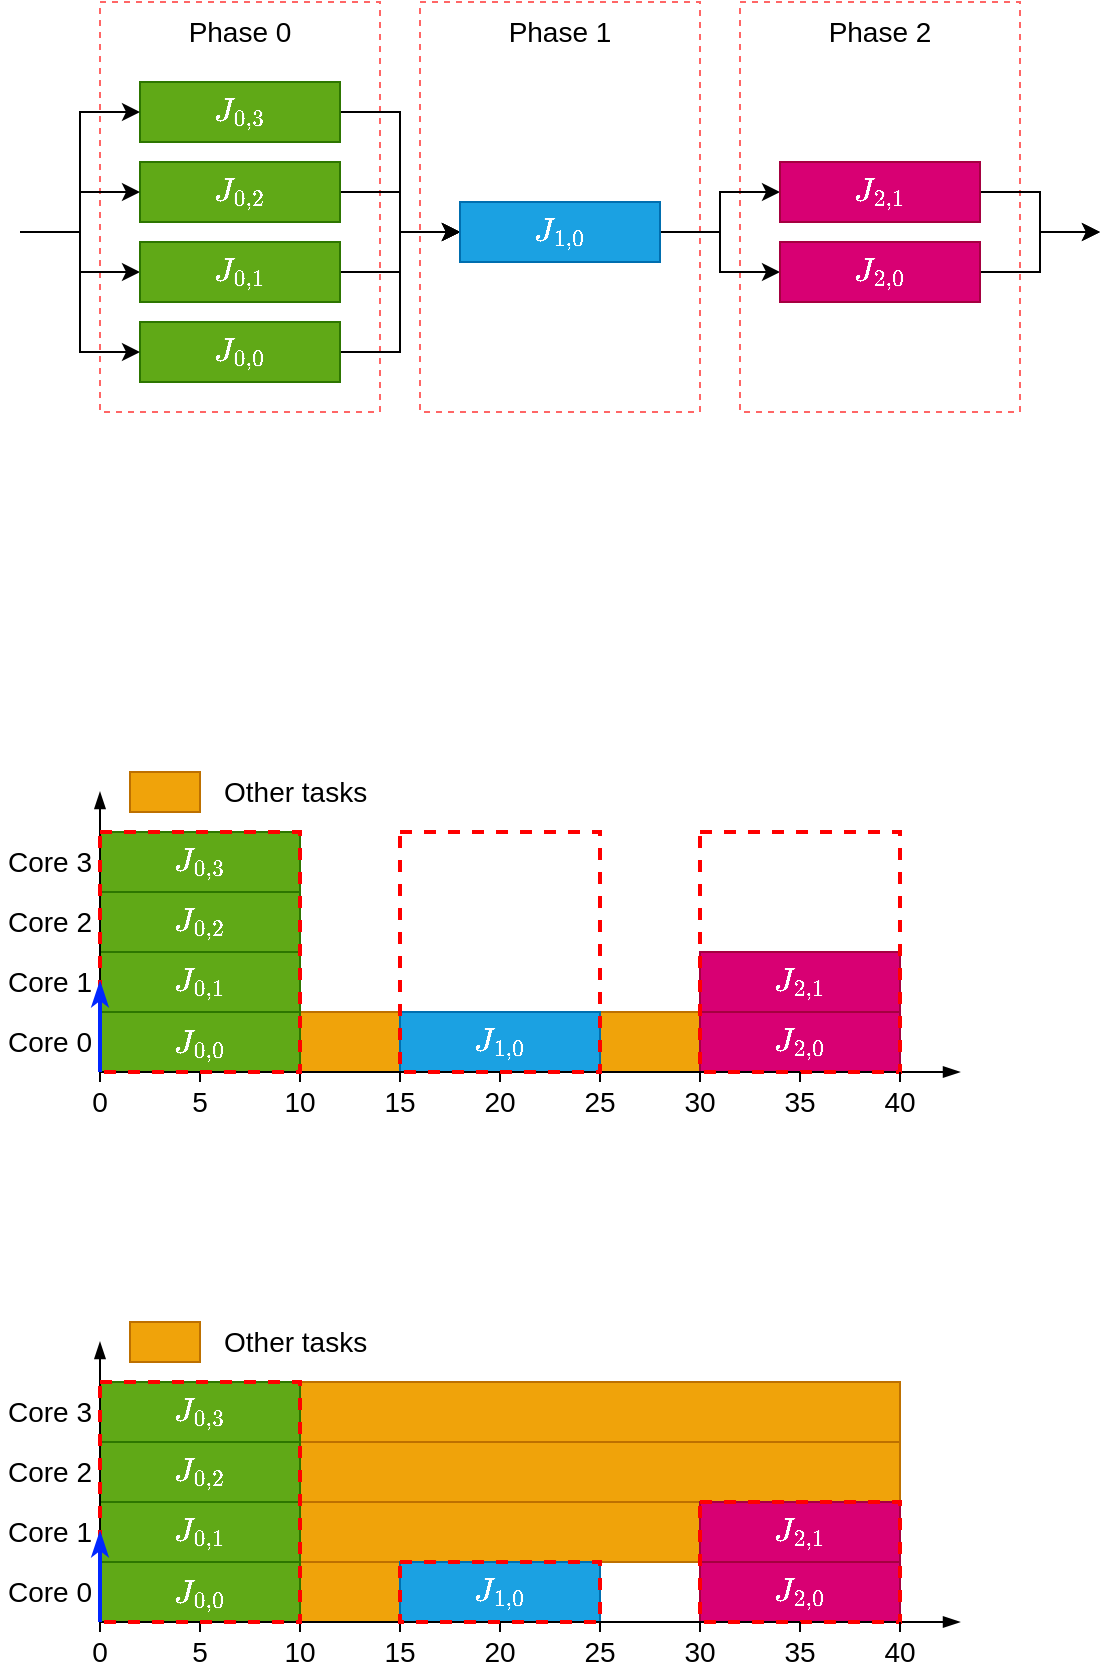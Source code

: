 <mxfile version="12.6.5" type="device"><diagram id="xW1HjvJvRXogK2bOHWA1" name="Page-1"><mxGraphModel dx="813" dy="471" grid="1" gridSize="5" guides="1" tooltips="1" connect="1" arrows="1" fold="1" page="1" pageScale="1" pageWidth="827" pageHeight="1169" math="1" shadow="0"><root><mxCell id="0"/><mxCell id="1" parent="0"/><mxCell id="7jsa1MZPSzjT0Qlmyjnx-113" value="" style="rounded=0;whiteSpace=wrap;html=1;align=center;fillColor=#f0a30a;strokeColor=#BD7000;fontColor=#ffffff;" vertex="1" parent="1"><mxGeometry x="260" y="835" width="300" height="30" as="geometry"/></mxCell><mxCell id="7jsa1MZPSzjT0Qlmyjnx-112" value="" style="rounded=0;whiteSpace=wrap;html=1;align=center;fillColor=#f0a30a;strokeColor=#BD7000;fontColor=#ffffff;" vertex="1" parent="1"><mxGeometry x="260" y="895" width="200" height="30" as="geometry"/></mxCell><mxCell id="7jsa1MZPSzjT0Qlmyjnx-44" value="" style="rounded=0;whiteSpace=wrap;html=1;align=center;fillColor=#f0a30a;strokeColor=#BD7000;fontColor=#ffffff;" vertex="1" parent="1"><mxGeometry x="260" y="650" width="50" height="30" as="geometry"/></mxCell><mxCell id="7jsa1MZPSzjT0Qlmyjnx-51" value="" style="rounded=0;whiteSpace=wrap;html=1;align=center;fillColor=#f0a30a;strokeColor=#BD7000;fontColor=#ffffff;" vertex="1" parent="1"><mxGeometry x="410" y="650" width="50" height="30" as="geometry"/></mxCell><mxCell id="7jsa1MZPSzjT0Qlmyjnx-36" value="" style="rounded=0;whiteSpace=wrap;html=1;align=center;fillColor=#60a917;strokeColor=#2D7600;fontColor=#ffffff;" vertex="1" parent="1"><mxGeometry x="160" y="590" width="100" height="30" as="geometry"/></mxCell><mxCell id="7jsa1MZPSzjT0Qlmyjnx-37" value="" style="rounded=0;whiteSpace=wrap;html=1;align=center;fillColor=#60a917;strokeColor=#2D7600;fontColor=#ffffff;" vertex="1" parent="1"><mxGeometry x="160" y="560" width="100" height="30" as="geometry"/></mxCell><mxCell id="7jsa1MZPSzjT0Qlmyjnx-35" value="" style="rounded=0;whiteSpace=wrap;html=1;fontColor=#FFFFFF;fillColor=none;dashed=1;strokeColor=#FF6666;" vertex="1" parent="1"><mxGeometry x="480" y="145" width="140" height="205" as="geometry"/></mxCell><mxCell id="7jsa1MZPSzjT0Qlmyjnx-34" value="" style="rounded=0;whiteSpace=wrap;html=1;fontColor=#FFFFFF;fillColor=none;dashed=1;strokeColor=#FF6666;" vertex="1" parent="1"><mxGeometry x="320" y="145" width="140" height="205" as="geometry"/></mxCell><mxCell id="7jsa1MZPSzjT0Qlmyjnx-33" value="" style="rounded=0;whiteSpace=wrap;html=1;fontColor=#FFFFFF;fillColor=none;dashed=1;strokeColor=#FF6666;" vertex="1" parent="1"><mxGeometry x="160" y="145" width="140" height="205" as="geometry"/></mxCell><mxCell id="H2lRXq-8TjMZ1R84Y-Bk-118" value="" style="rounded=0;whiteSpace=wrap;html=1;align=center;fillColor=#60a917;strokeColor=#2D7600;fontColor=#ffffff;" parent="1" vertex="1"><mxGeometry x="160" y="620" width="100" height="30" as="geometry"/></mxCell><mxCell id="H2lRXq-8TjMZ1R84Y-Bk-121" value="" style="rounded=0;whiteSpace=wrap;html=1;align=center;fillColor=#60a917;strokeColor=#2D7600;fontColor=#ffffff;" parent="1" vertex="1"><mxGeometry x="160" y="650" width="100" height="30" as="geometry"/></mxCell><mxCell id="H2lRXq-8TjMZ1R84Y-Bk-123" value="" style="endArrow=blockThin;html=1;strokeColor=#000000;endFill=1;exitX=0.5;exitY=0;exitDx=0;exitDy=0;" parent="1" source="H2lRXq-8TjMZ1R84Y-Bk-124" edge="1"><mxGeometry width="50" height="50" relative="1" as="geometry"><mxPoint x="160" y="650" as="sourcePoint"/><mxPoint x="160" y="540" as="targetPoint"/></mxGeometry></mxCell><mxCell id="H2lRXq-8TjMZ1R84Y-Bk-124" value="&lt;div style=&quot;font-size: 14px;&quot;&gt;0&lt;/div&gt;" style="text;html=1;strokeColor=none;fillColor=none;align=center;verticalAlign=middle;whiteSpace=wrap;rounded=0;fontSize=14;" parent="1" vertex="1"><mxGeometry x="150" y="685" width="20" height="20" as="geometry"/></mxCell><mxCell id="H2lRXq-8TjMZ1R84Y-Bk-125" value="5" style="text;html=1;strokeColor=none;fillColor=none;align=center;verticalAlign=middle;whiteSpace=wrap;rounded=0;fontSize=14;" parent="1" vertex="1"><mxGeometry x="200" y="685" width="20" height="20" as="geometry"/></mxCell><mxCell id="H2lRXq-8TjMZ1R84Y-Bk-126" value="10" style="text;html=1;strokeColor=none;fillColor=none;align=center;verticalAlign=middle;whiteSpace=wrap;rounded=0;fontSize=14;" parent="1" vertex="1"><mxGeometry x="250" y="685" width="20" height="20" as="geometry"/></mxCell><mxCell id="H2lRXq-8TjMZ1R84Y-Bk-127" value="15" style="text;html=1;strokeColor=none;fillColor=none;align=center;verticalAlign=middle;whiteSpace=wrap;rounded=0;fontSize=14;" parent="1" vertex="1"><mxGeometry x="300" y="685" width="20" height="20" as="geometry"/></mxCell><mxCell id="H2lRXq-8TjMZ1R84Y-Bk-128" value="20" style="text;html=1;strokeColor=none;fillColor=none;align=center;verticalAlign=middle;whiteSpace=wrap;rounded=0;fontSize=14;" parent="1" vertex="1"><mxGeometry x="350" y="685" width="20" height="20" as="geometry"/></mxCell><mxCell id="H2lRXq-8TjMZ1R84Y-Bk-130" value="Core 0" style="text;html=1;strokeColor=none;fillColor=none;align=center;verticalAlign=middle;whiteSpace=wrap;rounded=0;fontSize=14;fontColor=#000000;" parent="1" vertex="1"><mxGeometry x="110" y="655" width="50" height="20" as="geometry"/></mxCell><mxCell id="H2lRXq-8TjMZ1R84Y-Bk-131" value="Core 1" style="text;html=1;strokeColor=none;fillColor=none;align=center;verticalAlign=middle;whiteSpace=wrap;rounded=0;fontSize=14;fontColor=#000000;" parent="1" vertex="1"><mxGeometry x="110" y="625" width="50" height="20" as="geometry"/></mxCell><mxCell id="H2lRXq-8TjMZ1R84Y-Bk-134" value="" style="endArrow=none;html=1;" parent="1" source="H2lRXq-8TjMZ1R84Y-Bk-135" edge="1"><mxGeometry width="50" height="50" relative="1" as="geometry"><mxPoint x="410" y="710" as="sourcePoint"/><mxPoint x="410" y="680" as="targetPoint"/></mxGeometry></mxCell><mxCell id="H2lRXq-8TjMZ1R84Y-Bk-135" value="25" style="text;html=1;strokeColor=none;fillColor=none;align=center;verticalAlign=middle;whiteSpace=wrap;rounded=0;fontSize=14;" parent="1" vertex="1"><mxGeometry x="400" y="685" width="20" height="20" as="geometry"/></mxCell><mxCell id="H2lRXq-8TjMZ1R84Y-Bk-136" value="" style="endArrow=none;html=1;exitX=0.5;exitY=0;exitDx=0;exitDy=0;" parent="1" source="H2lRXq-8TjMZ1R84Y-Bk-135" edge="1"><mxGeometry width="50" height="50" relative="1" as="geometry"><mxPoint x="410" y="710" as="sourcePoint"/><mxPoint x="410" y="680" as="targetPoint"/></mxGeometry></mxCell><mxCell id="H2lRXq-8TjMZ1R84Y-Bk-137" value="" style="endArrow=none;html=1;exitX=0.5;exitY=0;exitDx=0;exitDy=0;" parent="1" source="H2lRXq-8TjMZ1R84Y-Bk-128" edge="1"><mxGeometry width="50" height="50" relative="1" as="geometry"><mxPoint x="415" y="690" as="sourcePoint"/><mxPoint x="360" y="680" as="targetPoint"/></mxGeometry></mxCell><mxCell id="H2lRXq-8TjMZ1R84Y-Bk-138" value="" style="endArrow=none;html=1;exitX=0.5;exitY=0;exitDx=0;exitDy=0;" parent="1" source="H2lRXq-8TjMZ1R84Y-Bk-127" edge="1"><mxGeometry width="50" height="50" relative="1" as="geometry"><mxPoint x="420" y="695" as="sourcePoint"/><mxPoint x="310.0" y="680" as="targetPoint"/></mxGeometry></mxCell><mxCell id="H2lRXq-8TjMZ1R84Y-Bk-139" value="" style="endArrow=none;html=1;exitX=0.5;exitY=0;exitDx=0;exitDy=0;" parent="1" source="H2lRXq-8TjMZ1R84Y-Bk-126" edge="1"><mxGeometry width="50" height="50" relative="1" as="geometry"><mxPoint x="315" y="690" as="sourcePoint"/><mxPoint x="260" y="680" as="targetPoint"/></mxGeometry></mxCell><mxCell id="H2lRXq-8TjMZ1R84Y-Bk-140" value="" style="endArrow=none;html=1;exitX=0.5;exitY=0;exitDx=0;exitDy=0;" parent="1" source="H2lRXq-8TjMZ1R84Y-Bk-125" edge="1"><mxGeometry width="50" height="50" relative="1" as="geometry"><mxPoint x="320" y="695" as="sourcePoint"/><mxPoint x="210" y="680" as="targetPoint"/></mxGeometry></mxCell><mxCell id="H2lRXq-8TjMZ1R84Y-Bk-149" value="" style="endArrow=none;html=1;" parent="1" source="H2lRXq-8TjMZ1R84Y-Bk-150" edge="1"><mxGeometry width="50" height="50" relative="1" as="geometry"><mxPoint x="460" y="710" as="sourcePoint"/><mxPoint x="460" y="680" as="targetPoint"/></mxGeometry></mxCell><mxCell id="H2lRXq-8TjMZ1R84Y-Bk-150" value="30" style="text;html=1;strokeColor=none;fillColor=none;align=center;verticalAlign=middle;whiteSpace=wrap;rounded=0;fontSize=14;" parent="1" vertex="1"><mxGeometry x="450" y="685" width="20" height="20" as="geometry"/></mxCell><mxCell id="qFGKZNAYmPmx-F1GtHhx-10" value="" style="rounded=0;whiteSpace=wrap;html=1;align=center;fillColor=#f0a30a;strokeColor=#BD7000;fontColor=#ffffff;" parent="1" vertex="1"><mxGeometry x="175" y="530" width="35" height="20" as="geometry"/></mxCell><mxCell id="qFGKZNAYmPmx-F1GtHhx-11" value="Other tasks" style="text;html=1;strokeColor=none;fillColor=none;align=left;verticalAlign=middle;whiteSpace=wrap;rounded=0;fontSize=14;fontColor=#000000;" parent="1" vertex="1"><mxGeometry x="220" y="530" width="80" height="20" as="geometry"/></mxCell><mxCell id="7jsa1MZPSzjT0Qlmyjnx-11" style="edgeStyle=orthogonalEdgeStyle;rounded=0;orthogonalLoop=1;jettySize=auto;html=1;exitX=1;exitY=0.5;exitDx=0;exitDy=0;entryX=0;entryY=0.5;entryDx=0;entryDy=0;" edge="1" parent="1" source="7jsa1MZPSzjT0Qlmyjnx-1" target="7jsa1MZPSzjT0Qlmyjnx-5"><mxGeometry relative="1" as="geometry"/></mxCell><mxCell id="7jsa1MZPSzjT0Qlmyjnx-1" value="" style="rounded=0;whiteSpace=wrap;html=1;align=center;fillColor=#60a917;strokeColor=#2D7600;fontColor=#ffffff;" vertex="1" parent="1"><mxGeometry x="180" y="185" width="100" height="30" as="geometry"/></mxCell><mxCell id="7jsa1MZPSzjT0Qlmyjnx-8" style="edgeStyle=orthogonalEdgeStyle;rounded=0;orthogonalLoop=1;jettySize=auto;html=1;exitX=1;exitY=0.5;exitDx=0;exitDy=0;" edge="1" parent="1" source="7jsa1MZPSzjT0Qlmyjnx-2" target="7jsa1MZPSzjT0Qlmyjnx-5"><mxGeometry relative="1" as="geometry"/></mxCell><mxCell id="7jsa1MZPSzjT0Qlmyjnx-2" value="" style="rounded=0;whiteSpace=wrap;html=1;align=center;fillColor=#60a917;strokeColor=#2D7600;fontColor=#ffffff;" vertex="1" parent="1"><mxGeometry x="180" y="225" width="100" height="30" as="geometry"/></mxCell><mxCell id="7jsa1MZPSzjT0Qlmyjnx-9" style="edgeStyle=orthogonalEdgeStyle;rounded=0;orthogonalLoop=1;jettySize=auto;html=1;exitX=1;exitY=0.5;exitDx=0;exitDy=0;entryX=0;entryY=0.5;entryDx=0;entryDy=0;" edge="1" parent="1" source="7jsa1MZPSzjT0Qlmyjnx-3" target="7jsa1MZPSzjT0Qlmyjnx-5"><mxGeometry relative="1" as="geometry"/></mxCell><mxCell id="7jsa1MZPSzjT0Qlmyjnx-17" style="edgeStyle=orthogonalEdgeStyle;rounded=0;orthogonalLoop=1;jettySize=auto;html=1;exitX=0;exitY=0.5;exitDx=0;exitDy=0;startArrow=classic;startFill=1;endArrow=none;endFill=0;" edge="1" parent="1" source="7jsa1MZPSzjT0Qlmyjnx-3"><mxGeometry relative="1" as="geometry"><mxPoint x="120" y="260" as="targetPoint"/><Array as="points"><mxPoint x="150" y="280"/><mxPoint x="150" y="260"/></Array></mxGeometry></mxCell><mxCell id="7jsa1MZPSzjT0Qlmyjnx-3" value="" style="rounded=0;whiteSpace=wrap;html=1;align=center;fillColor=#60a917;strokeColor=#2D7600;fontColor=#ffffff;" vertex="1" parent="1"><mxGeometry x="180" y="265" width="100" height="30" as="geometry"/></mxCell><mxCell id="7jsa1MZPSzjT0Qlmyjnx-10" style="edgeStyle=orthogonalEdgeStyle;rounded=0;orthogonalLoop=1;jettySize=auto;html=1;exitX=1;exitY=0.5;exitDx=0;exitDy=0;entryX=0;entryY=0.5;entryDx=0;entryDy=0;" edge="1" parent="1" source="7jsa1MZPSzjT0Qlmyjnx-4" target="7jsa1MZPSzjT0Qlmyjnx-5"><mxGeometry relative="1" as="geometry"/></mxCell><mxCell id="7jsa1MZPSzjT0Qlmyjnx-4" value="" style="rounded=0;whiteSpace=wrap;html=1;align=center;fillColor=#60a917;strokeColor=#2D7600;fontColor=#ffffff;" vertex="1" parent="1"><mxGeometry x="180" y="305" width="100" height="30" as="geometry"/></mxCell><mxCell id="7jsa1MZPSzjT0Qlmyjnx-12" style="edgeStyle=orthogonalEdgeStyle;rounded=0;orthogonalLoop=1;jettySize=auto;html=1;exitX=1;exitY=0.5;exitDx=0;exitDy=0;" edge="1" parent="1" source="7jsa1MZPSzjT0Qlmyjnx-5" target="7jsa1MZPSzjT0Qlmyjnx-6"><mxGeometry relative="1" as="geometry"/></mxCell><mxCell id="7jsa1MZPSzjT0Qlmyjnx-13" style="edgeStyle=orthogonalEdgeStyle;rounded=0;orthogonalLoop=1;jettySize=auto;html=1;exitX=1;exitY=0.5;exitDx=0;exitDy=0;" edge="1" parent="1" source="7jsa1MZPSzjT0Qlmyjnx-5" target="7jsa1MZPSzjT0Qlmyjnx-7"><mxGeometry relative="1" as="geometry"/></mxCell><mxCell id="7jsa1MZPSzjT0Qlmyjnx-5" value="" style="rounded=0;whiteSpace=wrap;html=1;align=center;fillColor=#1ba1e2;strokeColor=#006EAF;fontColor=#ffffff;" vertex="1" parent="1"><mxGeometry x="340" y="245" width="100" height="30" as="geometry"/></mxCell><mxCell id="7jsa1MZPSzjT0Qlmyjnx-14" style="edgeStyle=orthogonalEdgeStyle;rounded=0;orthogonalLoop=1;jettySize=auto;html=1;exitX=1;exitY=0.5;exitDx=0;exitDy=0;" edge="1" parent="1" source="7jsa1MZPSzjT0Qlmyjnx-6"><mxGeometry relative="1" as="geometry"><mxPoint x="660" y="260" as="targetPoint"/><Array as="points"><mxPoint x="630" y="240"/><mxPoint x="630" y="260"/></Array></mxGeometry></mxCell><mxCell id="7jsa1MZPSzjT0Qlmyjnx-6" value="" style="rounded=0;whiteSpace=wrap;html=1;align=center;fillColor=#d80073;strokeColor=#A50040;fontColor=#ffffff;" vertex="1" parent="1"><mxGeometry x="500" y="225" width="100" height="30" as="geometry"/></mxCell><mxCell id="7jsa1MZPSzjT0Qlmyjnx-16" style="edgeStyle=orthogonalEdgeStyle;rounded=0;orthogonalLoop=1;jettySize=auto;html=1;exitX=1;exitY=0.5;exitDx=0;exitDy=0;" edge="1" parent="1" source="7jsa1MZPSzjT0Qlmyjnx-7"><mxGeometry relative="1" as="geometry"><mxPoint x="660" y="260" as="targetPoint"/><Array as="points"><mxPoint x="630" y="280"/><mxPoint x="630" y="260"/></Array></mxGeometry></mxCell><mxCell id="7jsa1MZPSzjT0Qlmyjnx-7" value="" style="rounded=0;whiteSpace=wrap;html=1;align=center;fillColor=#d80073;strokeColor=#A50040;fontColor=#ffffff;" vertex="1" parent="1"><mxGeometry x="500" y="265" width="100" height="30" as="geometry"/></mxCell><mxCell id="7jsa1MZPSzjT0Qlmyjnx-18" style="edgeStyle=orthogonalEdgeStyle;rounded=0;orthogonalLoop=1;jettySize=auto;html=1;exitX=0;exitY=0.5;exitDx=0;exitDy=0;startArrow=classic;startFill=1;endArrow=none;endFill=0;" edge="1" parent="1"><mxGeometry relative="1" as="geometry"><mxPoint x="120" y="260" as="targetPoint"/><mxPoint x="180" y="320" as="sourcePoint"/><Array as="points"><mxPoint x="150" y="320"/><mxPoint x="150" y="260"/></Array></mxGeometry></mxCell><mxCell id="7jsa1MZPSzjT0Qlmyjnx-19" style="edgeStyle=orthogonalEdgeStyle;rounded=0;orthogonalLoop=1;jettySize=auto;html=1;exitX=0;exitY=0.5;exitDx=0;exitDy=0;startArrow=classic;startFill=1;endArrow=none;endFill=0;" edge="1" parent="1"><mxGeometry relative="1" as="geometry"><mxPoint x="120" y="260" as="targetPoint"/><mxPoint x="180" y="240" as="sourcePoint"/><Array as="points"><mxPoint x="150" y="240"/><mxPoint x="150" y="260"/></Array></mxGeometry></mxCell><mxCell id="7jsa1MZPSzjT0Qlmyjnx-20" style="edgeStyle=orthogonalEdgeStyle;rounded=0;orthogonalLoop=1;jettySize=auto;html=1;exitX=0;exitY=0.5;exitDx=0;exitDy=0;startArrow=classic;startFill=1;endArrow=none;endFill=0;" edge="1" parent="1"><mxGeometry relative="1" as="geometry"><mxPoint x="120" y="260" as="targetPoint"/><mxPoint x="180" y="200" as="sourcePoint"/><Array as="points"><mxPoint x="150" y="200"/><mxPoint x="150" y="260"/></Array></mxGeometry></mxCell><mxCell id="7jsa1MZPSzjT0Qlmyjnx-21" value="$$J_{0,0}$$" style="text;html=1;strokeColor=none;fillColor=none;align=center;verticalAlign=middle;whiteSpace=wrap;rounded=0;fontSize=14;fontColor=#FFFFFF;" vertex="1" parent="1"><mxGeometry x="195" y="310" width="70" height="20" as="geometry"/></mxCell><mxCell id="7jsa1MZPSzjT0Qlmyjnx-22" value="$$J_{0,1}$$" style="text;html=1;strokeColor=none;fillColor=none;align=center;verticalAlign=middle;whiteSpace=wrap;rounded=0;fontSize=14;fontColor=#FFFFFF;" vertex="1" parent="1"><mxGeometry x="195" y="270" width="70" height="20" as="geometry"/></mxCell><mxCell id="7jsa1MZPSzjT0Qlmyjnx-23" value="$$J_{0,2}$$" style="text;html=1;strokeColor=none;fillColor=none;align=center;verticalAlign=middle;whiteSpace=wrap;rounded=0;fontSize=14;fontColor=#FFFFFF;" vertex="1" parent="1"><mxGeometry x="195" y="230" width="70" height="20" as="geometry"/></mxCell><mxCell id="7jsa1MZPSzjT0Qlmyjnx-24" value="$$J_{0,3}$$" style="text;html=1;strokeColor=none;fillColor=none;align=center;verticalAlign=middle;whiteSpace=wrap;rounded=0;fontSize=14;fontColor=#FFFFFF;" vertex="1" parent="1"><mxGeometry x="195" y="190" width="70" height="20" as="geometry"/></mxCell><mxCell id="7jsa1MZPSzjT0Qlmyjnx-25" value="$$J_{1,0}$$" style="text;html=1;strokeColor=none;fillColor=none;align=center;verticalAlign=middle;whiteSpace=wrap;rounded=0;fontSize=14;fontColor=#FFFFFF;" vertex="1" parent="1"><mxGeometry x="355" y="250" width="70" height="20" as="geometry"/></mxCell><mxCell id="7jsa1MZPSzjT0Qlmyjnx-26" value="$$J_{2,0}$$" style="text;html=1;strokeColor=none;fillColor=none;align=center;verticalAlign=middle;whiteSpace=wrap;rounded=0;fontSize=14;fontColor=#FFFFFF;" vertex="1" parent="1"><mxGeometry x="515" y="270" width="70" height="20" as="geometry"/></mxCell><mxCell id="7jsa1MZPSzjT0Qlmyjnx-27" value="$$J_{2,1}$$" style="text;html=1;strokeColor=none;fillColor=none;align=center;verticalAlign=middle;whiteSpace=wrap;rounded=0;fontSize=14;fontColor=#FFFFFF;" vertex="1" parent="1"><mxGeometry x="515" y="230" width="70" height="20" as="geometry"/></mxCell><mxCell id="7jsa1MZPSzjT0Qlmyjnx-28" value="Phase 0" style="text;html=1;strokeColor=none;fillColor=none;align=center;verticalAlign=middle;whiteSpace=wrap;rounded=0;fontSize=14;fontColor=#000000;" vertex="1" parent="1"><mxGeometry x="195" y="150" width="70" height="20" as="geometry"/></mxCell><mxCell id="7jsa1MZPSzjT0Qlmyjnx-30" value="Phase 1" style="text;html=1;strokeColor=none;fillColor=none;align=center;verticalAlign=middle;whiteSpace=wrap;rounded=0;fontSize=14;fontColor=#000000;" vertex="1" parent="1"><mxGeometry x="355" y="150" width="70" height="20" as="geometry"/></mxCell><mxCell id="7jsa1MZPSzjT0Qlmyjnx-31" value="Phase 2" style="text;html=1;strokeColor=none;fillColor=none;align=center;verticalAlign=middle;whiteSpace=wrap;rounded=0;fontSize=14;fontColor=#000000;" vertex="1" parent="1"><mxGeometry x="515" y="150" width="70" height="20" as="geometry"/></mxCell><mxCell id="7jsa1MZPSzjT0Qlmyjnx-38" value="Core 2" style="text;html=1;strokeColor=none;fillColor=none;align=center;verticalAlign=middle;whiteSpace=wrap;rounded=0;fontSize=14;fontColor=#000000;" vertex="1" parent="1"><mxGeometry x="110" y="595" width="50" height="20" as="geometry"/></mxCell><mxCell id="7jsa1MZPSzjT0Qlmyjnx-39" value="Core 3" style="text;html=1;strokeColor=none;fillColor=none;align=center;verticalAlign=middle;whiteSpace=wrap;rounded=0;fontSize=14;fontColor=#000000;" vertex="1" parent="1"><mxGeometry x="110" y="565" width="50" height="20" as="geometry"/></mxCell><mxCell id="7jsa1MZPSzjT0Qlmyjnx-40" value="$$J_{0,0}$$" style="text;html=1;strokeColor=none;fillColor=none;align=center;verticalAlign=middle;whiteSpace=wrap;rounded=0;fontSize=14;fontColor=#FFFFFF;" vertex="1" parent="1"><mxGeometry x="175" y="655.86" width="70" height="20" as="geometry"/></mxCell><mxCell id="7jsa1MZPSzjT0Qlmyjnx-41" value="$$J_{0,1}$$" style="text;html=1;strokeColor=none;fillColor=none;align=center;verticalAlign=middle;whiteSpace=wrap;rounded=0;fontSize=14;fontColor=#FFFFFF;" vertex="1" parent="1"><mxGeometry x="175" y="625" width="70" height="20" as="geometry"/></mxCell><mxCell id="7jsa1MZPSzjT0Qlmyjnx-42" value="$$J_{0,2}$$" style="text;html=1;strokeColor=none;fillColor=none;align=center;verticalAlign=middle;whiteSpace=wrap;rounded=0;fontSize=14;fontColor=#FFFFFF;" vertex="1" parent="1"><mxGeometry x="175" y="595" width="70" height="20" as="geometry"/></mxCell><mxCell id="7jsa1MZPSzjT0Qlmyjnx-43" value="$$J_{0,3}$$" style="text;html=1;strokeColor=none;fillColor=none;align=center;verticalAlign=middle;whiteSpace=wrap;rounded=0;fontSize=14;fontColor=#FFFFFF;" vertex="1" parent="1"><mxGeometry x="175" y="565" width="70" height="20" as="geometry"/></mxCell><mxCell id="7jsa1MZPSzjT0Qlmyjnx-45" value="" style="rounded=0;whiteSpace=wrap;html=1;align=center;fillColor=#1ba1e2;strokeColor=#006EAF;fontColor=#ffffff;" vertex="1" parent="1"><mxGeometry x="310" y="650" width="100" height="30" as="geometry"/></mxCell><mxCell id="7jsa1MZPSzjT0Qlmyjnx-46" value="$$J_{1,0}$$" style="text;html=1;strokeColor=none;fillColor=none;align=center;verticalAlign=middle;whiteSpace=wrap;rounded=0;fontSize=14;fontColor=#FFFFFF;" vertex="1" parent="1"><mxGeometry x="325" y="655" width="70" height="20" as="geometry"/></mxCell><mxCell id="7jsa1MZPSzjT0Qlmyjnx-52" value="" style="rounded=0;whiteSpace=wrap;html=1;align=center;fillColor=#d80073;strokeColor=#A50040;fontColor=#ffffff;" vertex="1" parent="1"><mxGeometry x="460" y="620" width="100" height="30" as="geometry"/></mxCell><mxCell id="7jsa1MZPSzjT0Qlmyjnx-53" value="" style="rounded=0;whiteSpace=wrap;html=1;align=center;fillColor=#d80073;strokeColor=#A50040;fontColor=#ffffff;" vertex="1" parent="1"><mxGeometry x="460" y="650" width="100" height="30" as="geometry"/></mxCell><mxCell id="7jsa1MZPSzjT0Qlmyjnx-54" value="$$J_{2,0}$$" style="text;html=1;strokeColor=none;fillColor=none;align=center;verticalAlign=middle;whiteSpace=wrap;rounded=0;fontSize=14;fontColor=#FFFFFF;" vertex="1" parent="1"><mxGeometry x="475" y="655" width="70" height="20" as="geometry"/></mxCell><mxCell id="7jsa1MZPSzjT0Qlmyjnx-55" value="$$J_{2,1}$$" style="text;html=1;strokeColor=none;fillColor=none;align=center;verticalAlign=middle;whiteSpace=wrap;rounded=0;fontSize=14;fontColor=#FFFFFF;" vertex="1" parent="1"><mxGeometry x="475" y="625" width="70" height="20" as="geometry"/></mxCell><mxCell id="H2lRXq-8TjMZ1R84Y-Bk-122" value="" style="endArrow=blockThin;html=1;endFill=1;" parent="1" edge="1"><mxGeometry width="50" height="50" relative="1" as="geometry"><mxPoint x="160" y="680" as="sourcePoint"/><mxPoint x="590" y="680" as="targetPoint"/></mxGeometry></mxCell><mxCell id="7jsa1MZPSzjT0Qlmyjnx-50" value="" style="rounded=0;whiteSpace=wrap;html=1;fontColor=#FFFFFF;fillColor=none;dashed=1;strokeColor=#FF0000;strokeWidth=2;" vertex="1" parent="1"><mxGeometry x="310" y="560" width="100" height="120" as="geometry"/></mxCell><mxCell id="7jsa1MZPSzjT0Qlmyjnx-47" value="" style="rounded=0;whiteSpace=wrap;html=1;fontColor=#FFFFFF;fillColor=none;dashed=1;strokeColor=#FF0000;strokeWidth=2;" vertex="1" parent="1"><mxGeometry x="160" y="560" width="100" height="120" as="geometry"/></mxCell><mxCell id="H2lRXq-8TjMZ1R84Y-Bk-129" value="" style="endArrow=classicThin;html=1;strokeColor=#0027FF;fillColor=#0050ef;endFill=1;strokeWidth=2;" parent="1" edge="1"><mxGeometry width="50" height="50" relative="1" as="geometry"><mxPoint x="160" y="680" as="sourcePoint"/><mxPoint x="160" y="635" as="targetPoint"/></mxGeometry></mxCell><mxCell id="7jsa1MZPSzjT0Qlmyjnx-56" value="" style="rounded=0;whiteSpace=wrap;html=1;fontColor=#FFFFFF;fillColor=none;dashed=1;strokeColor=#FF0000;strokeWidth=2;" vertex="1" parent="1"><mxGeometry x="460" y="560" width="100" height="120" as="geometry"/></mxCell><mxCell id="7jsa1MZPSzjT0Qlmyjnx-60" value="" style="endArrow=none;html=1;" edge="1" parent="1" source="7jsa1MZPSzjT0Qlmyjnx-61"><mxGeometry width="50" height="50" relative="1" as="geometry"><mxPoint x="510" y="710" as="sourcePoint"/><mxPoint x="510" y="680" as="targetPoint"/></mxGeometry></mxCell><mxCell id="7jsa1MZPSzjT0Qlmyjnx-61" value="35" style="text;html=1;strokeColor=none;fillColor=none;align=center;verticalAlign=middle;whiteSpace=wrap;rounded=0;fontSize=14;" vertex="1" parent="1"><mxGeometry x="500" y="685" width="20" height="20" as="geometry"/></mxCell><mxCell id="7jsa1MZPSzjT0Qlmyjnx-62" value="" style="endArrow=none;html=1;" edge="1" parent="1" source="7jsa1MZPSzjT0Qlmyjnx-63"><mxGeometry width="50" height="50" relative="1" as="geometry"><mxPoint x="560" y="710" as="sourcePoint"/><mxPoint x="560" y="680" as="targetPoint"/></mxGeometry></mxCell><mxCell id="7jsa1MZPSzjT0Qlmyjnx-63" value="40" style="text;html=1;strokeColor=none;fillColor=none;align=center;verticalAlign=middle;whiteSpace=wrap;rounded=0;fontSize=14;" vertex="1" parent="1"><mxGeometry x="550" y="685" width="20" height="20" as="geometry"/></mxCell><mxCell id="7jsa1MZPSzjT0Qlmyjnx-64" value="" style="rounded=0;whiteSpace=wrap;html=1;align=center;fillColor=#f0a30a;strokeColor=#BD7000;fontColor=#ffffff;" vertex="1" parent="1"><mxGeometry x="260" y="925" width="50" height="30" as="geometry"/></mxCell><mxCell id="7jsa1MZPSzjT0Qlmyjnx-65" value="" style="rounded=0;whiteSpace=wrap;html=1;align=center;fillColor=#f0a30a;strokeColor=#BD7000;fontColor=#ffffff;" vertex="1" parent="1"><mxGeometry x="260" y="865" width="300" height="30" as="geometry"/></mxCell><mxCell id="7jsa1MZPSzjT0Qlmyjnx-66" value="" style="rounded=0;whiteSpace=wrap;html=1;align=center;fillColor=#60a917;strokeColor=#2D7600;fontColor=#ffffff;" vertex="1" parent="1"><mxGeometry x="160" y="865" width="100" height="30" as="geometry"/></mxCell><mxCell id="7jsa1MZPSzjT0Qlmyjnx-67" value="" style="rounded=0;whiteSpace=wrap;html=1;align=center;fillColor=#60a917;strokeColor=#2D7600;fontColor=#ffffff;" vertex="1" parent="1"><mxGeometry x="160" y="835" width="100" height="30" as="geometry"/></mxCell><mxCell id="7jsa1MZPSzjT0Qlmyjnx-68" value="" style="rounded=0;whiteSpace=wrap;html=1;align=center;fillColor=#60a917;strokeColor=#2D7600;fontColor=#ffffff;" vertex="1" parent="1"><mxGeometry x="160" y="895" width="100" height="30" as="geometry"/></mxCell><mxCell id="7jsa1MZPSzjT0Qlmyjnx-69" value="" style="rounded=0;whiteSpace=wrap;html=1;align=center;fillColor=#60a917;strokeColor=#2D7600;fontColor=#ffffff;" vertex="1" parent="1"><mxGeometry x="160" y="925" width="100" height="30" as="geometry"/></mxCell><mxCell id="7jsa1MZPSzjT0Qlmyjnx-70" value="" style="endArrow=blockThin;html=1;strokeColor=#000000;endFill=1;exitX=0.5;exitY=0;exitDx=0;exitDy=0;" edge="1" parent="1" source="7jsa1MZPSzjT0Qlmyjnx-71"><mxGeometry width="50" height="50" relative="1" as="geometry"><mxPoint x="160" y="925" as="sourcePoint"/><mxPoint x="160" y="815" as="targetPoint"/></mxGeometry></mxCell><mxCell id="7jsa1MZPSzjT0Qlmyjnx-71" value="&lt;div style=&quot;font-size: 14px;&quot;&gt;0&lt;/div&gt;" style="text;html=1;strokeColor=none;fillColor=none;align=center;verticalAlign=middle;whiteSpace=wrap;rounded=0;fontSize=14;" vertex="1" parent="1"><mxGeometry x="150" y="960" width="20" height="20" as="geometry"/></mxCell><mxCell id="7jsa1MZPSzjT0Qlmyjnx-72" value="5" style="text;html=1;strokeColor=none;fillColor=none;align=center;verticalAlign=middle;whiteSpace=wrap;rounded=0;fontSize=14;" vertex="1" parent="1"><mxGeometry x="200" y="960" width="20" height="20" as="geometry"/></mxCell><mxCell id="7jsa1MZPSzjT0Qlmyjnx-73" value="10" style="text;html=1;strokeColor=none;fillColor=none;align=center;verticalAlign=middle;whiteSpace=wrap;rounded=0;fontSize=14;" vertex="1" parent="1"><mxGeometry x="250" y="960" width="20" height="20" as="geometry"/></mxCell><mxCell id="7jsa1MZPSzjT0Qlmyjnx-74" value="15" style="text;html=1;strokeColor=none;fillColor=none;align=center;verticalAlign=middle;whiteSpace=wrap;rounded=0;fontSize=14;" vertex="1" parent="1"><mxGeometry x="300" y="960" width="20" height="20" as="geometry"/></mxCell><mxCell id="7jsa1MZPSzjT0Qlmyjnx-75" value="20" style="text;html=1;strokeColor=none;fillColor=none;align=center;verticalAlign=middle;whiteSpace=wrap;rounded=0;fontSize=14;" vertex="1" parent="1"><mxGeometry x="350" y="960" width="20" height="20" as="geometry"/></mxCell><mxCell id="7jsa1MZPSzjT0Qlmyjnx-76" value="Core 0" style="text;html=1;strokeColor=none;fillColor=none;align=center;verticalAlign=middle;whiteSpace=wrap;rounded=0;fontSize=14;fontColor=#000000;" vertex="1" parent="1"><mxGeometry x="110" y="930" width="50" height="20" as="geometry"/></mxCell><mxCell id="7jsa1MZPSzjT0Qlmyjnx-77" value="Core 1" style="text;html=1;strokeColor=none;fillColor=none;align=center;verticalAlign=middle;whiteSpace=wrap;rounded=0;fontSize=14;fontColor=#000000;" vertex="1" parent="1"><mxGeometry x="110" y="900" width="50" height="20" as="geometry"/></mxCell><mxCell id="7jsa1MZPSzjT0Qlmyjnx-78" value="" style="endArrow=none;html=1;" edge="1" parent="1" source="7jsa1MZPSzjT0Qlmyjnx-79"><mxGeometry width="50" height="50" relative="1" as="geometry"><mxPoint x="410" y="985" as="sourcePoint"/><mxPoint x="410" y="955" as="targetPoint"/></mxGeometry></mxCell><mxCell id="7jsa1MZPSzjT0Qlmyjnx-79" value="25" style="text;html=1;strokeColor=none;fillColor=none;align=center;verticalAlign=middle;whiteSpace=wrap;rounded=0;fontSize=14;" vertex="1" parent="1"><mxGeometry x="400" y="960" width="20" height="20" as="geometry"/></mxCell><mxCell id="7jsa1MZPSzjT0Qlmyjnx-80" value="" style="endArrow=none;html=1;exitX=0.5;exitY=0;exitDx=0;exitDy=0;" edge="1" parent="1" source="7jsa1MZPSzjT0Qlmyjnx-79"><mxGeometry width="50" height="50" relative="1" as="geometry"><mxPoint x="410" y="985" as="sourcePoint"/><mxPoint x="410" y="955" as="targetPoint"/></mxGeometry></mxCell><mxCell id="7jsa1MZPSzjT0Qlmyjnx-81" value="" style="endArrow=none;html=1;exitX=0.5;exitY=0;exitDx=0;exitDy=0;" edge="1" parent="1" source="7jsa1MZPSzjT0Qlmyjnx-75"><mxGeometry width="50" height="50" relative="1" as="geometry"><mxPoint x="415" y="965" as="sourcePoint"/><mxPoint x="360" y="955" as="targetPoint"/></mxGeometry></mxCell><mxCell id="7jsa1MZPSzjT0Qlmyjnx-82" value="" style="endArrow=none;html=1;exitX=0.5;exitY=0;exitDx=0;exitDy=0;" edge="1" parent="1" source="7jsa1MZPSzjT0Qlmyjnx-74"><mxGeometry width="50" height="50" relative="1" as="geometry"><mxPoint x="420" y="970" as="sourcePoint"/><mxPoint x="310" y="955" as="targetPoint"/></mxGeometry></mxCell><mxCell id="7jsa1MZPSzjT0Qlmyjnx-83" value="" style="endArrow=none;html=1;exitX=0.5;exitY=0;exitDx=0;exitDy=0;" edge="1" parent="1" source="7jsa1MZPSzjT0Qlmyjnx-73"><mxGeometry width="50" height="50" relative="1" as="geometry"><mxPoint x="315" y="965" as="sourcePoint"/><mxPoint x="260" y="955" as="targetPoint"/></mxGeometry></mxCell><mxCell id="7jsa1MZPSzjT0Qlmyjnx-84" value="" style="endArrow=none;html=1;exitX=0.5;exitY=0;exitDx=0;exitDy=0;" edge="1" parent="1" source="7jsa1MZPSzjT0Qlmyjnx-72"><mxGeometry width="50" height="50" relative="1" as="geometry"><mxPoint x="320" y="970" as="sourcePoint"/><mxPoint x="210" y="955" as="targetPoint"/></mxGeometry></mxCell><mxCell id="7jsa1MZPSzjT0Qlmyjnx-85" value="" style="endArrow=none;html=1;" edge="1" parent="1" source="7jsa1MZPSzjT0Qlmyjnx-86"><mxGeometry width="50" height="50" relative="1" as="geometry"><mxPoint x="460" y="985" as="sourcePoint"/><mxPoint x="460" y="955" as="targetPoint"/></mxGeometry></mxCell><mxCell id="7jsa1MZPSzjT0Qlmyjnx-86" value="30" style="text;html=1;strokeColor=none;fillColor=none;align=center;verticalAlign=middle;whiteSpace=wrap;rounded=0;fontSize=14;" vertex="1" parent="1"><mxGeometry x="450" y="960" width="20" height="20" as="geometry"/></mxCell><mxCell id="7jsa1MZPSzjT0Qlmyjnx-87" value="" style="rounded=0;whiteSpace=wrap;html=1;align=center;fillColor=#f0a30a;strokeColor=#BD7000;fontColor=#ffffff;" vertex="1" parent="1"><mxGeometry x="175" y="805" width="35" height="20" as="geometry"/></mxCell><mxCell id="7jsa1MZPSzjT0Qlmyjnx-88" value="Other tasks" style="text;html=1;strokeColor=none;fillColor=none;align=left;verticalAlign=middle;whiteSpace=wrap;rounded=0;fontSize=14;fontColor=#000000;" vertex="1" parent="1"><mxGeometry x="220" y="805" width="80" height="20" as="geometry"/></mxCell><mxCell id="7jsa1MZPSzjT0Qlmyjnx-89" value="Core 2" style="text;html=1;strokeColor=none;fillColor=none;align=center;verticalAlign=middle;whiteSpace=wrap;rounded=0;fontSize=14;fontColor=#000000;" vertex="1" parent="1"><mxGeometry x="110" y="870" width="50" height="20" as="geometry"/></mxCell><mxCell id="7jsa1MZPSzjT0Qlmyjnx-90" value="Core 3" style="text;html=1;strokeColor=none;fillColor=none;align=center;verticalAlign=middle;whiteSpace=wrap;rounded=0;fontSize=14;fontColor=#000000;" vertex="1" parent="1"><mxGeometry x="110" y="840" width="50" height="20" as="geometry"/></mxCell><mxCell id="7jsa1MZPSzjT0Qlmyjnx-91" value="$$J_{0,0}$$" style="text;html=1;strokeColor=none;fillColor=none;align=center;verticalAlign=middle;whiteSpace=wrap;rounded=0;fontSize=14;fontColor=#FFFFFF;" vertex="1" parent="1"><mxGeometry x="175" y="930.86" width="70" height="20" as="geometry"/></mxCell><mxCell id="7jsa1MZPSzjT0Qlmyjnx-92" value="$$J_{0,1}$$" style="text;html=1;strokeColor=none;fillColor=none;align=center;verticalAlign=middle;whiteSpace=wrap;rounded=0;fontSize=14;fontColor=#FFFFFF;" vertex="1" parent="1"><mxGeometry x="175" y="900" width="70" height="20" as="geometry"/></mxCell><mxCell id="7jsa1MZPSzjT0Qlmyjnx-93" value="$$J_{0,2}$$" style="text;html=1;strokeColor=none;fillColor=none;align=center;verticalAlign=middle;whiteSpace=wrap;rounded=0;fontSize=14;fontColor=#FFFFFF;" vertex="1" parent="1"><mxGeometry x="175" y="870" width="70" height="20" as="geometry"/></mxCell><mxCell id="7jsa1MZPSzjT0Qlmyjnx-94" value="$$J_{0,3}$$" style="text;html=1;strokeColor=none;fillColor=none;align=center;verticalAlign=middle;whiteSpace=wrap;rounded=0;fontSize=14;fontColor=#FFFFFF;" vertex="1" parent="1"><mxGeometry x="175" y="840" width="70" height="20" as="geometry"/></mxCell><mxCell id="7jsa1MZPSzjT0Qlmyjnx-95" value="" style="rounded=0;whiteSpace=wrap;html=1;align=center;fillColor=#1ba1e2;strokeColor=#006EAF;fontColor=#ffffff;" vertex="1" parent="1"><mxGeometry x="310" y="925" width="100" height="30" as="geometry"/></mxCell><mxCell id="7jsa1MZPSzjT0Qlmyjnx-96" value="$$J_{1,0}$$" style="text;html=1;strokeColor=none;fillColor=none;align=center;verticalAlign=middle;whiteSpace=wrap;rounded=0;fontSize=14;fontColor=#FFFFFF;" vertex="1" parent="1"><mxGeometry x="325" y="930" width="70" height="20" as="geometry"/></mxCell><mxCell id="7jsa1MZPSzjT0Qlmyjnx-97" value="" style="rounded=0;whiteSpace=wrap;html=1;align=center;fillColor=#d80073;strokeColor=#A50040;fontColor=#ffffff;" vertex="1" parent="1"><mxGeometry x="460" y="895" width="100" height="30" as="geometry"/></mxCell><mxCell id="7jsa1MZPSzjT0Qlmyjnx-98" value="" style="rounded=0;whiteSpace=wrap;html=1;align=center;fillColor=#d80073;strokeColor=#A50040;fontColor=#ffffff;" vertex="1" parent="1"><mxGeometry x="460" y="925" width="100" height="30" as="geometry"/></mxCell><mxCell id="7jsa1MZPSzjT0Qlmyjnx-99" value="$$J_{2,0}$$" style="text;html=1;strokeColor=none;fillColor=none;align=center;verticalAlign=middle;whiteSpace=wrap;rounded=0;fontSize=14;fontColor=#FFFFFF;" vertex="1" parent="1"><mxGeometry x="475" y="930" width="70" height="20" as="geometry"/></mxCell><mxCell id="7jsa1MZPSzjT0Qlmyjnx-100" value="$$J_{2,1}$$" style="text;html=1;strokeColor=none;fillColor=none;align=center;verticalAlign=middle;whiteSpace=wrap;rounded=0;fontSize=14;fontColor=#FFFFFF;" vertex="1" parent="1"><mxGeometry x="475" y="900" width="70" height="20" as="geometry"/></mxCell><mxCell id="7jsa1MZPSzjT0Qlmyjnx-101" value="" style="endArrow=blockThin;html=1;endFill=1;" edge="1" parent="1"><mxGeometry width="50" height="50" relative="1" as="geometry"><mxPoint x="160" y="955" as="sourcePoint"/><mxPoint x="590" y="955" as="targetPoint"/></mxGeometry></mxCell><mxCell id="7jsa1MZPSzjT0Qlmyjnx-102" value="" style="rounded=0;whiteSpace=wrap;html=1;fontColor=#FFFFFF;fillColor=none;dashed=1;strokeColor=#FF0000;strokeWidth=2;" vertex="1" parent="1"><mxGeometry x="310" y="925" width="100" height="30" as="geometry"/></mxCell><mxCell id="7jsa1MZPSzjT0Qlmyjnx-103" value="" style="rounded=0;whiteSpace=wrap;html=1;fontColor=#FFFFFF;fillColor=none;dashed=1;strokeColor=#FF0000;strokeWidth=2;" vertex="1" parent="1"><mxGeometry x="160" y="835" width="100" height="120" as="geometry"/></mxCell><mxCell id="7jsa1MZPSzjT0Qlmyjnx-104" value="" style="endArrow=classicThin;html=1;strokeColor=#0027FF;fillColor=#0050ef;endFill=1;strokeWidth=2;" edge="1" parent="1"><mxGeometry width="50" height="50" relative="1" as="geometry"><mxPoint x="160" y="955" as="sourcePoint"/><mxPoint x="160" y="910" as="targetPoint"/></mxGeometry></mxCell><mxCell id="7jsa1MZPSzjT0Qlmyjnx-105" value="" style="rounded=0;whiteSpace=wrap;html=1;fontColor=#FFFFFF;fillColor=none;dashed=1;strokeColor=#FF0000;strokeWidth=2;" vertex="1" parent="1"><mxGeometry x="460" y="895" width="100" height="60" as="geometry"/></mxCell><mxCell id="7jsa1MZPSzjT0Qlmyjnx-106" value="" style="endArrow=none;html=1;" edge="1" parent="1" source="7jsa1MZPSzjT0Qlmyjnx-107"><mxGeometry width="50" height="50" relative="1" as="geometry"><mxPoint x="510" y="985" as="sourcePoint"/><mxPoint x="510" y="955" as="targetPoint"/></mxGeometry></mxCell><mxCell id="7jsa1MZPSzjT0Qlmyjnx-107" value="35" style="text;html=1;strokeColor=none;fillColor=none;align=center;verticalAlign=middle;whiteSpace=wrap;rounded=0;fontSize=14;" vertex="1" parent="1"><mxGeometry x="500" y="960" width="20" height="20" as="geometry"/></mxCell><mxCell id="7jsa1MZPSzjT0Qlmyjnx-108" value="" style="endArrow=none;html=1;" edge="1" parent="1" source="7jsa1MZPSzjT0Qlmyjnx-109"><mxGeometry width="50" height="50" relative="1" as="geometry"><mxPoint x="560" y="985" as="sourcePoint"/><mxPoint x="560" y="955" as="targetPoint"/></mxGeometry></mxCell><mxCell id="7jsa1MZPSzjT0Qlmyjnx-109" value="40" style="text;html=1;strokeColor=none;fillColor=none;align=center;verticalAlign=middle;whiteSpace=wrap;rounded=0;fontSize=14;" vertex="1" parent="1"><mxGeometry x="550" y="960" width="20" height="20" as="geometry"/></mxCell></root></mxGraphModel></diagram></mxfile>